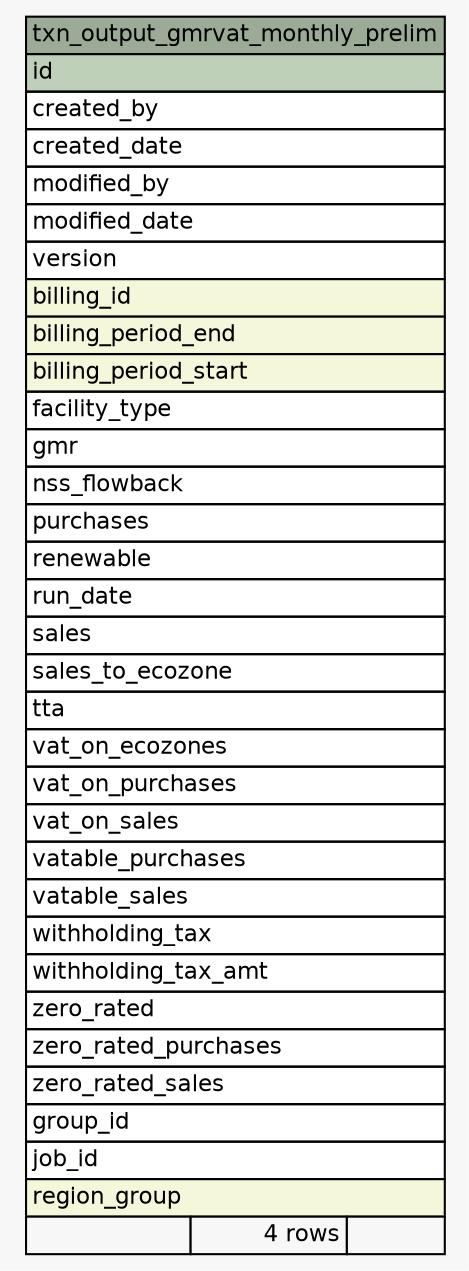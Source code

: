 // dot 2.36.0 on Mac OS X 10.12.6
// SchemaSpy rev 590
digraph "txn_output_gmrvat_monthly_prelim" {
  graph [
    rankdir="RL"
    bgcolor="#f7f7f7"
    nodesep="0.18"
    ranksep="0.46"
    fontname="Helvetica"
    fontsize="11"
  ];
  node [
    fontname="Helvetica"
    fontsize="11"
    shape="plaintext"
  ];
  edge [
    arrowsize="0.8"
  ];
  "txn_output_gmrvat_monthly_prelim" [
    label=<
    <TABLE BORDER="0" CELLBORDER="1" CELLSPACING="0" BGCOLOR="#ffffff">
      <TR><TD COLSPAN="3" BGCOLOR="#9bab96" ALIGN="CENTER">txn_output_gmrvat_monthly_prelim</TD></TR>
      <TR><TD PORT="id" COLSPAN="3" BGCOLOR="#bed1b8" ALIGN="LEFT">id</TD></TR>
      <TR><TD PORT="created_by" COLSPAN="3" ALIGN="LEFT">created_by</TD></TR>
      <TR><TD PORT="created_date" COLSPAN="3" ALIGN="LEFT">created_date</TD></TR>
      <TR><TD PORT="modified_by" COLSPAN="3" ALIGN="LEFT">modified_by</TD></TR>
      <TR><TD PORT="modified_date" COLSPAN="3" ALIGN="LEFT">modified_date</TD></TR>
      <TR><TD PORT="version" COLSPAN="3" ALIGN="LEFT">version</TD></TR>
      <TR><TD PORT="billing_id" COLSPAN="3" BGCOLOR="#f4f7da" ALIGN="LEFT">billing_id</TD></TR>
      <TR><TD PORT="billing_period_end" COLSPAN="3" BGCOLOR="#f4f7da" ALIGN="LEFT">billing_period_end</TD></TR>
      <TR><TD PORT="billing_period_start" COLSPAN="3" BGCOLOR="#f4f7da" ALIGN="LEFT">billing_period_start</TD></TR>
      <TR><TD PORT="facility_type" COLSPAN="3" ALIGN="LEFT">facility_type</TD></TR>
      <TR><TD PORT="gmr" COLSPAN="3" ALIGN="LEFT">gmr</TD></TR>
      <TR><TD PORT="nss_flowback" COLSPAN="3" ALIGN="LEFT">nss_flowback</TD></TR>
      <TR><TD PORT="purchases" COLSPAN="3" ALIGN="LEFT">purchases</TD></TR>
      <TR><TD PORT="renewable" COLSPAN="3" ALIGN="LEFT">renewable</TD></TR>
      <TR><TD PORT="run_date" COLSPAN="3" ALIGN="LEFT">run_date</TD></TR>
      <TR><TD PORT="sales" COLSPAN="3" ALIGN="LEFT">sales</TD></TR>
      <TR><TD PORT="sales_to_ecozone" COLSPAN="3" ALIGN="LEFT">sales_to_ecozone</TD></TR>
      <TR><TD PORT="tta" COLSPAN="3" ALIGN="LEFT">tta</TD></TR>
      <TR><TD PORT="vat_on_ecozones" COLSPAN="3" ALIGN="LEFT">vat_on_ecozones</TD></TR>
      <TR><TD PORT="vat_on_purchases" COLSPAN="3" ALIGN="LEFT">vat_on_purchases</TD></TR>
      <TR><TD PORT="vat_on_sales" COLSPAN="3" ALIGN="LEFT">vat_on_sales</TD></TR>
      <TR><TD PORT="vatable_purchases" COLSPAN="3" ALIGN="LEFT">vatable_purchases</TD></TR>
      <TR><TD PORT="vatable_sales" COLSPAN="3" ALIGN="LEFT">vatable_sales</TD></TR>
      <TR><TD PORT="withholding_tax" COLSPAN="3" ALIGN="LEFT">withholding_tax</TD></TR>
      <TR><TD PORT="withholding_tax_amt" COLSPAN="3" ALIGN="LEFT">withholding_tax_amt</TD></TR>
      <TR><TD PORT="zero_rated" COLSPAN="3" ALIGN="LEFT">zero_rated</TD></TR>
      <TR><TD PORT="zero_rated_purchases" COLSPAN="3" ALIGN="LEFT">zero_rated_purchases</TD></TR>
      <TR><TD PORT="zero_rated_sales" COLSPAN="3" ALIGN="LEFT">zero_rated_sales</TD></TR>
      <TR><TD PORT="group_id" COLSPAN="3" ALIGN="LEFT">group_id</TD></TR>
      <TR><TD PORT="job_id" COLSPAN="3" ALIGN="LEFT">job_id</TD></TR>
      <TR><TD PORT="region_group" COLSPAN="3" BGCOLOR="#f4f7da" ALIGN="LEFT">region_group</TD></TR>
      <TR><TD ALIGN="LEFT" BGCOLOR="#f7f7f7">  </TD><TD ALIGN="RIGHT" BGCOLOR="#f7f7f7">4 rows</TD><TD ALIGN="RIGHT" BGCOLOR="#f7f7f7">  </TD></TR>
    </TABLE>>
    URL="tables/txn_output_gmrvat_monthly_prelim.html"
    tooltip="txn_output_gmrvat_monthly_prelim"
  ];
}

